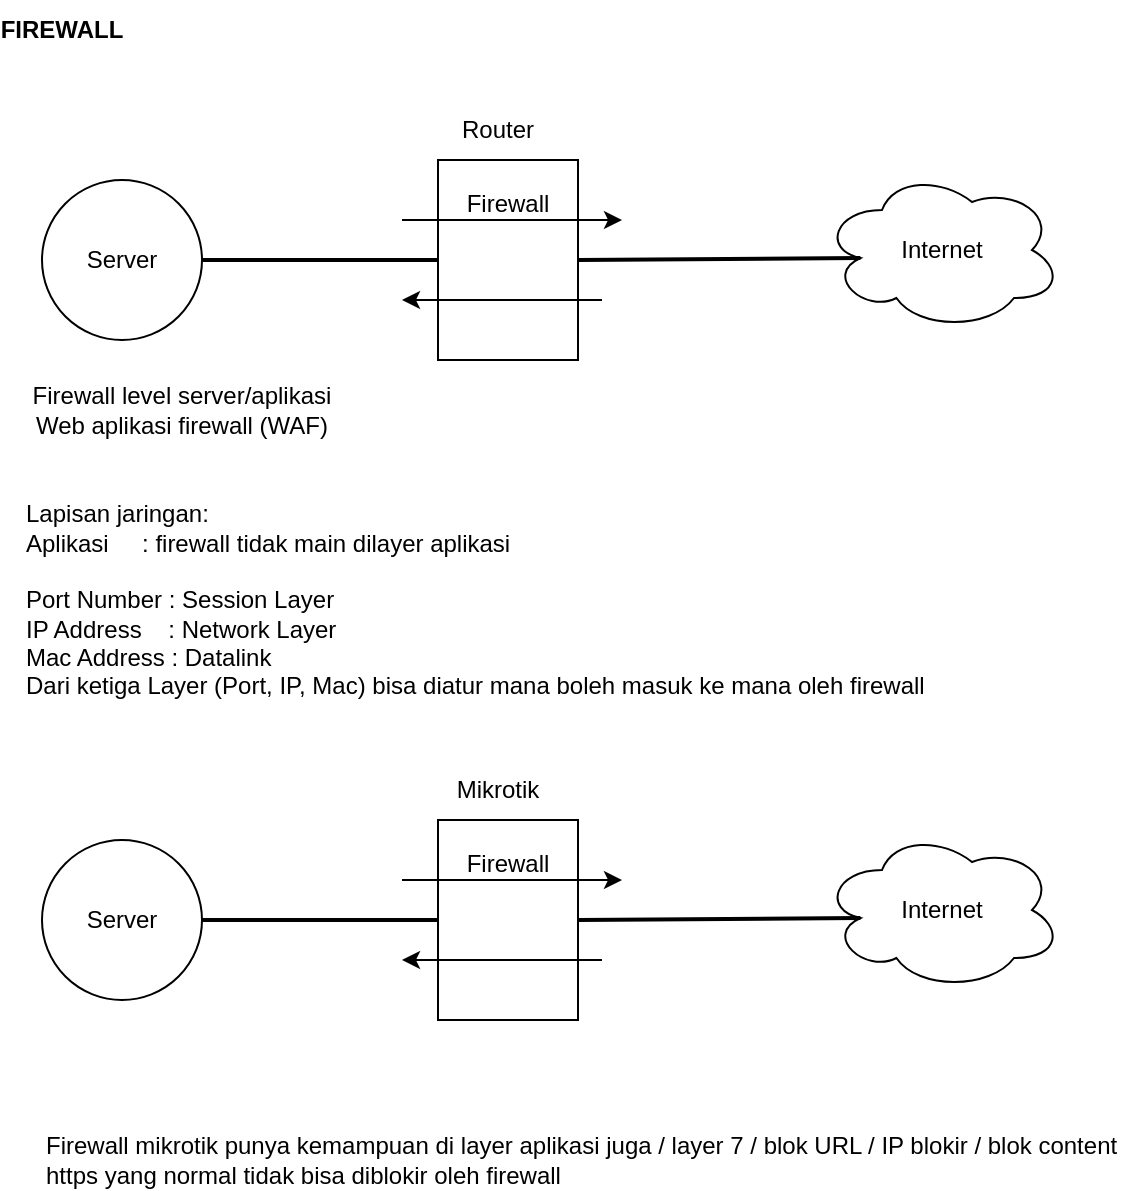 <mxfile version="16.1.0" type="device"><diagram id="geFQDGRi6BIxmFqhTTxs" name="Page-1"><mxGraphModel dx="868" dy="450" grid="1" gridSize="10" guides="1" tooltips="1" connect="1" arrows="1" fold="1" page="1" pageScale="1" pageWidth="827" pageHeight="1169" math="0" shadow="0"><root><mxCell id="0"/><mxCell id="1" parent="0"/><mxCell id="nPBEh6LoPLDcOC3JvIoF-1" value="" style="ellipse;shape=cloud;whiteSpace=wrap;html=1;" vertex="1" parent="1"><mxGeometry x="450" y="125" width="120" height="80" as="geometry"/></mxCell><mxCell id="nPBEh6LoPLDcOC3JvIoF-2" value="&lt;b&gt;FIREWALL&lt;/b&gt;" style="text;html=1;strokeColor=none;fillColor=none;align=center;verticalAlign=middle;whiteSpace=wrap;rounded=0;" vertex="1" parent="1"><mxGeometry x="40" y="40" width="60" height="30" as="geometry"/></mxCell><mxCell id="nPBEh6LoPLDcOC3JvIoF-3" value="Internet" style="text;html=1;strokeColor=none;fillColor=none;align=center;verticalAlign=middle;whiteSpace=wrap;rounded=0;" vertex="1" parent="1"><mxGeometry x="480" y="150" width="60" height="30" as="geometry"/></mxCell><mxCell id="nPBEh6LoPLDcOC3JvIoF-4" value="" style="rounded=0;whiteSpace=wrap;html=1;" vertex="1" parent="1"><mxGeometry x="258" y="120" width="70" height="100" as="geometry"/></mxCell><mxCell id="nPBEh6LoPLDcOC3JvIoF-5" value="" style="ellipse;whiteSpace=wrap;html=1;aspect=fixed;" vertex="1" parent="1"><mxGeometry x="60" y="130" width="80" height="80" as="geometry"/></mxCell><mxCell id="nPBEh6LoPLDcOC3JvIoF-6" value="Router" style="text;html=1;strokeColor=none;fillColor=none;align=center;verticalAlign=middle;whiteSpace=wrap;rounded=0;" vertex="1" parent="1"><mxGeometry x="258" y="90" width="60" height="30" as="geometry"/></mxCell><mxCell id="nPBEh6LoPLDcOC3JvIoF-7" value="Server" style="text;html=1;strokeColor=none;fillColor=none;align=center;verticalAlign=middle;whiteSpace=wrap;rounded=0;" vertex="1" parent="1"><mxGeometry x="70" y="155" width="60" height="30" as="geometry"/></mxCell><mxCell id="nPBEh6LoPLDcOC3JvIoF-8" value="" style="endArrow=none;html=1;rounded=0;exitX=1;exitY=0.5;exitDx=0;exitDy=0;entryX=0;entryY=0.5;entryDx=0;entryDy=0;strokeWidth=2;" edge="1" parent="1" source="nPBEh6LoPLDcOC3JvIoF-5" target="nPBEh6LoPLDcOC3JvIoF-4"><mxGeometry width="50" height="50" relative="1" as="geometry"><mxPoint x="270" y="190" as="sourcePoint"/><mxPoint x="320" y="140" as="targetPoint"/></mxGeometry></mxCell><mxCell id="nPBEh6LoPLDcOC3JvIoF-9" value="" style="endArrow=none;html=1;rounded=0;entryX=0.16;entryY=0.55;entryDx=0;entryDy=0;strokeWidth=2;entryPerimeter=0;exitX=1;exitY=0.5;exitDx=0;exitDy=0;" edge="1" parent="1" source="nPBEh6LoPLDcOC3JvIoF-4" target="nPBEh6LoPLDcOC3JvIoF-1"><mxGeometry width="50" height="50" relative="1" as="geometry"><mxPoint x="380" y="130" as="sourcePoint"/><mxPoint x="268" y="180" as="targetPoint"/></mxGeometry></mxCell><mxCell id="nPBEh6LoPLDcOC3JvIoF-10" value="" style="endArrow=classic;html=1;rounded=0;strokeWidth=1;" edge="1" parent="1"><mxGeometry width="50" height="50" relative="1" as="geometry"><mxPoint x="240" y="150" as="sourcePoint"/><mxPoint x="350" y="150" as="targetPoint"/></mxGeometry></mxCell><mxCell id="nPBEh6LoPLDcOC3JvIoF-11" value="" style="endArrow=classic;html=1;rounded=0;strokeWidth=1;" edge="1" parent="1"><mxGeometry width="50" height="50" relative="1" as="geometry"><mxPoint x="340" y="190" as="sourcePoint"/><mxPoint x="240" y="190" as="targetPoint"/></mxGeometry></mxCell><mxCell id="nPBEh6LoPLDcOC3JvIoF-12" value="Firewall" style="text;html=1;strokeColor=none;fillColor=none;align=center;verticalAlign=middle;whiteSpace=wrap;rounded=0;" vertex="1" parent="1"><mxGeometry x="263" y="127" width="60" height="30" as="geometry"/></mxCell><mxCell id="nPBEh6LoPLDcOC3JvIoF-13" value="Firewall level server/aplikasi&lt;br&gt;Web aplikasi firewall (WAF)" style="text;html=1;strokeColor=none;fillColor=none;align=center;verticalAlign=middle;whiteSpace=wrap;rounded=0;" vertex="1" parent="1"><mxGeometry x="40" y="230" width="180" height="30" as="geometry"/></mxCell><mxCell id="nPBEh6LoPLDcOC3JvIoF-14" value="Lapisan jaringan:&lt;br&gt;Aplikasi&amp;nbsp; &amp;nbsp; &amp;nbsp;: firewall tidak main dilayer aplikasi&lt;br&gt;&lt;br&gt;Port Number : Session Layer&lt;br&gt;IP Address&amp;nbsp; &amp;nbsp; : Network Layer&lt;br&gt;Mac Address : Datalink&amp;nbsp;&lt;br&gt;Dari ketiga Layer (Port, IP, Mac) bisa diatur mana boleh masuk ke mana oleh firewall" style="text;html=1;strokeColor=none;fillColor=none;align=left;verticalAlign=middle;whiteSpace=wrap;rounded=0;" vertex="1" parent="1"><mxGeometry x="50" y="330" width="510" height="20" as="geometry"/></mxCell><mxCell id="nPBEh6LoPLDcOC3JvIoF-15" value="" style="ellipse;shape=cloud;whiteSpace=wrap;html=1;" vertex="1" parent="1"><mxGeometry x="450" y="455" width="120" height="80" as="geometry"/></mxCell><mxCell id="nPBEh6LoPLDcOC3JvIoF-16" value="Internet" style="text;html=1;strokeColor=none;fillColor=none;align=center;verticalAlign=middle;whiteSpace=wrap;rounded=0;" vertex="1" parent="1"><mxGeometry x="480" y="480" width="60" height="30" as="geometry"/></mxCell><mxCell id="nPBEh6LoPLDcOC3JvIoF-17" value="" style="rounded=0;whiteSpace=wrap;html=1;" vertex="1" parent="1"><mxGeometry x="258" y="450" width="70" height="100" as="geometry"/></mxCell><mxCell id="nPBEh6LoPLDcOC3JvIoF-18" value="" style="ellipse;whiteSpace=wrap;html=1;aspect=fixed;" vertex="1" parent="1"><mxGeometry x="60" y="460" width="80" height="80" as="geometry"/></mxCell><mxCell id="nPBEh6LoPLDcOC3JvIoF-19" value="Mikrotik" style="text;html=1;strokeColor=none;fillColor=none;align=center;verticalAlign=middle;whiteSpace=wrap;rounded=0;" vertex="1" parent="1"><mxGeometry x="258" y="420" width="60" height="30" as="geometry"/></mxCell><mxCell id="nPBEh6LoPLDcOC3JvIoF-20" value="Server" style="text;html=1;strokeColor=none;fillColor=none;align=center;verticalAlign=middle;whiteSpace=wrap;rounded=0;" vertex="1" parent="1"><mxGeometry x="70" y="485" width="60" height="30" as="geometry"/></mxCell><mxCell id="nPBEh6LoPLDcOC3JvIoF-21" value="" style="endArrow=none;html=1;rounded=0;exitX=1;exitY=0.5;exitDx=0;exitDy=0;entryX=0;entryY=0.5;entryDx=0;entryDy=0;strokeWidth=2;" edge="1" parent="1" source="nPBEh6LoPLDcOC3JvIoF-18" target="nPBEh6LoPLDcOC3JvIoF-17"><mxGeometry width="50" height="50" relative="1" as="geometry"><mxPoint x="270" y="520" as="sourcePoint"/><mxPoint x="320" y="470" as="targetPoint"/></mxGeometry></mxCell><mxCell id="nPBEh6LoPLDcOC3JvIoF-22" value="" style="endArrow=none;html=1;rounded=0;entryX=0.16;entryY=0.55;entryDx=0;entryDy=0;strokeWidth=2;entryPerimeter=0;exitX=1;exitY=0.5;exitDx=0;exitDy=0;" edge="1" parent="1" source="nPBEh6LoPLDcOC3JvIoF-17" target="nPBEh6LoPLDcOC3JvIoF-15"><mxGeometry width="50" height="50" relative="1" as="geometry"><mxPoint x="380" y="460" as="sourcePoint"/><mxPoint x="268" y="510" as="targetPoint"/></mxGeometry></mxCell><mxCell id="nPBEh6LoPLDcOC3JvIoF-23" value="" style="endArrow=classic;html=1;rounded=0;strokeWidth=1;" edge="1" parent="1"><mxGeometry width="50" height="50" relative="1" as="geometry"><mxPoint x="240" y="480" as="sourcePoint"/><mxPoint x="350" y="480" as="targetPoint"/></mxGeometry></mxCell><mxCell id="nPBEh6LoPLDcOC3JvIoF-24" value="" style="endArrow=classic;html=1;rounded=0;strokeWidth=1;" edge="1" parent="1"><mxGeometry width="50" height="50" relative="1" as="geometry"><mxPoint x="340" y="520" as="sourcePoint"/><mxPoint x="240" y="520" as="targetPoint"/></mxGeometry></mxCell><mxCell id="nPBEh6LoPLDcOC3JvIoF-25" value="Firewall" style="text;html=1;strokeColor=none;fillColor=none;align=center;verticalAlign=middle;whiteSpace=wrap;rounded=0;" vertex="1" parent="1"><mxGeometry x="263" y="457" width="60" height="30" as="geometry"/></mxCell><mxCell id="nPBEh6LoPLDcOC3JvIoF-26" value="Firewall mikrotik punya kemampuan di layer aplikasi juga / layer 7 / blok URL / IP blokir / blok content&amp;nbsp;&lt;br&gt;https yang normal tidak bisa diblokir oleh firewall" style="text;html=1;strokeColor=none;fillColor=none;align=left;verticalAlign=middle;whiteSpace=wrap;rounded=0;" vertex="1" parent="1"><mxGeometry x="60" y="610" width="550" height="20" as="geometry"/></mxCell></root></mxGraphModel></diagram></mxfile>